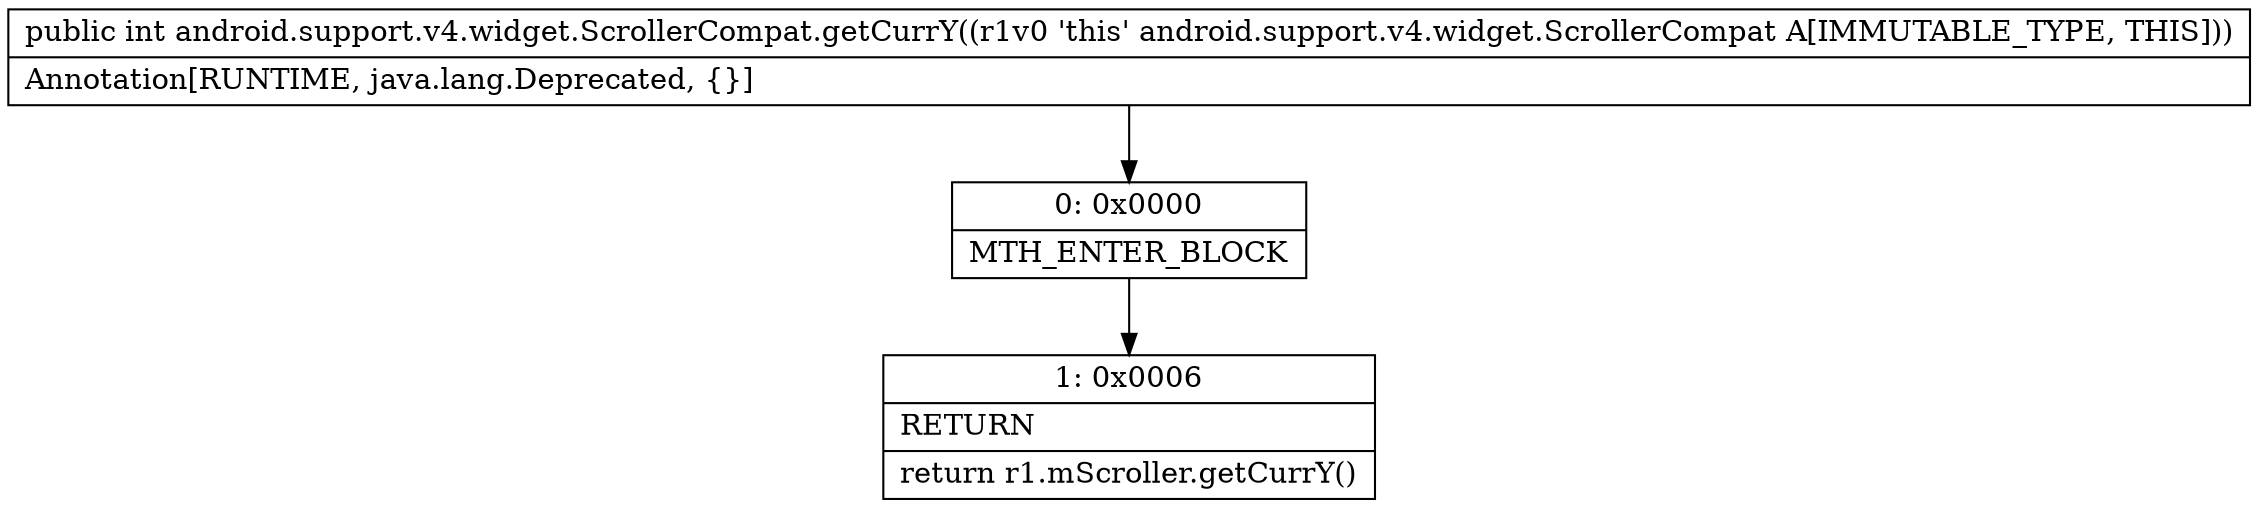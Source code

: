 digraph "CFG forandroid.support.v4.widget.ScrollerCompat.getCurrY()I" {
Node_0 [shape=record,label="{0\:\ 0x0000|MTH_ENTER_BLOCK\l}"];
Node_1 [shape=record,label="{1\:\ 0x0006|RETURN\l|return r1.mScroller.getCurrY()\l}"];
MethodNode[shape=record,label="{public int android.support.v4.widget.ScrollerCompat.getCurrY((r1v0 'this' android.support.v4.widget.ScrollerCompat A[IMMUTABLE_TYPE, THIS]))  | Annotation[RUNTIME, java.lang.Deprecated, \{\}]\l}"];
MethodNode -> Node_0;
Node_0 -> Node_1;
}


